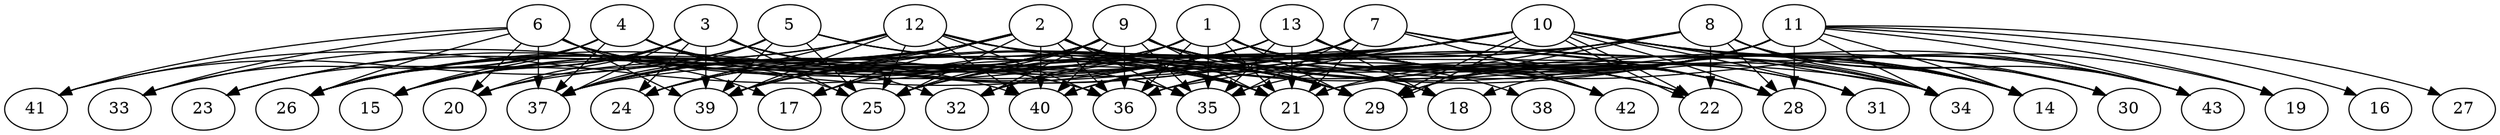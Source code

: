 // DAG (tier=3-complex, mode=compute, n=43, ccr=0.499, fat=0.805, density=0.742, regular=0.283, jump=0.225, mindata=1048576, maxdata=16777216)
// DAG automatically generated by daggen at Sun Aug 24 16:33:35 2025
// /home/ermia/Project/Environments/daggen/bin/daggen --dot --ccr 0.499 --fat 0.805 --regular 0.283 --density 0.742 --jump 0.225 --mindata 1048576 --maxdata 16777216 -n 43 
digraph G {
  1 [size="363137210379408", alpha="0.00", expect_size="181568605189704"]
  1 -> 21 [size ="11404782338048"]
  1 -> 22 [size ="11404782338048"]
  1 -> 24 [size ="11404782338048"]
  1 -> 26 [size ="11404782338048"]
  1 -> 28 [size ="11404782338048"]
  1 -> 29 [size ="11404782338048"]
  1 -> 31 [size ="11404782338048"]
  1 -> 32 [size ="11404782338048"]
  1 -> 35 [size ="11404782338048"]
  1 -> 36 [size ="11404782338048"]
  1 -> 37 [size ="11404782338048"]
  1 -> 38 [size ="11404782338048"]
  1 -> 42 [size ="11404782338048"]
  2 [size="548877471930357632", alpha="0.20", expect_size="274438735965178816"]
  2 -> 14 [size ="344027014627328"]
  2 -> 15 [size ="344027014627328"]
  2 -> 17 [size ="344027014627328"]
  2 -> 18 [size ="344027014627328"]
  2 -> 21 [size ="344027014627328"]
  2 -> 22 [size ="344027014627328"]
  2 -> 23 [size ="344027014627328"]
  2 -> 24 [size ="344027014627328"]
  2 -> 25 [size ="344027014627328"]
  2 -> 26 [size ="344027014627328"]
  2 -> 29 [size ="344027014627328"]
  2 -> 34 [size ="344027014627328"]
  2 -> 35 [size ="344027014627328"]
  2 -> 36 [size ="344027014627328"]
  2 -> 37 [size ="344027014627328"]
  2 -> 39 [size ="344027014627328"]
  2 -> 40 [size ="344027014627328"]
  3 [size="2267117421643258368", alpha="0.15", expect_size="1133558710821629184"]
  3 -> 15 [size ="1324176132538368"]
  3 -> 20 [size ="1324176132538368"]
  3 -> 22 [size ="1324176132538368"]
  3 -> 23 [size ="1324176132538368"]
  3 -> 24 [size ="1324176132538368"]
  3 -> 25 [size ="1324176132538368"]
  3 -> 26 [size ="1324176132538368"]
  3 -> 28 [size ="1324176132538368"]
  3 -> 29 [size ="1324176132538368"]
  3 -> 35 [size ="1324176132538368"]
  3 -> 37 [size ="1324176132538368"]
  3 -> 39 [size ="1324176132538368"]
  4 [size="6025070782072225792", alpha="0.19", expect_size="3012535391036112896"]
  4 -> 15 [size ="26488950751232"]
  4 -> 25 [size ="26488950751232"]
  4 -> 26 [size ="26488950751232"]
  4 -> 29 [size ="26488950751232"]
  4 -> 32 [size ="26488950751232"]
  4 -> 33 [size ="26488950751232"]
  4 -> 35 [size ="26488950751232"]
  4 -> 36 [size ="26488950751232"]
  4 -> 37 [size ="26488950751232"]
  5 [size="1715313096173551616", alpha="0.07", expect_size="857656548086775808"]
  5 -> 18 [size ="11463544537088"]
  5 -> 21 [size ="11463544537088"]
  5 -> 25 [size ="11463544537088"]
  5 -> 26 [size ="11463544537088"]
  5 -> 29 [size ="11463544537088"]
  5 -> 37 [size ="11463544537088"]
  5 -> 39 [size ="11463544537088"]
  5 -> 41 [size ="11463544537088"]
  6 [size="252451306192242737152", alpha="0.17", expect_size="126225653096121368576"]
  6 -> 17 [size ="319552143491072"]
  6 -> 20 [size ="319552143491072"]
  6 -> 21 [size ="319552143491072"]
  6 -> 26 [size ="319552143491072"]
  6 -> 33 [size ="319552143491072"]
  6 -> 36 [size ="319552143491072"]
  6 -> 37 [size ="319552143491072"]
  6 -> 39 [size ="319552143491072"]
  6 -> 40 [size ="319552143491072"]
  6 -> 41 [size ="319552143491072"]
  7 [size="41131649607888011264", alpha="0.14", expect_size="20565824803944005632"]
  7 -> 14 [size ="95325129801728"]
  7 -> 21 [size ="95325129801728"]
  7 -> 25 [size ="95325129801728"]
  7 -> 26 [size ="95325129801728"]
  7 -> 34 [size ="95325129801728"]
  7 -> 35 [size ="95325129801728"]
  7 -> 37 [size ="95325129801728"]
  7 -> 40 [size ="95325129801728"]
  7 -> 42 [size ="95325129801728"]
  7 -> 43 [size ="95325129801728"]
  8 [size="579735031219148", alpha="0.00", expect_size="289867515609574"]
  8 -> 14 [size ="11016893104128"]
  8 -> 21 [size ="11016893104128"]
  8 -> 22 [size ="11016893104128"]
  8 -> 28 [size ="11016893104128"]
  8 -> 29 [size ="11016893104128"]
  8 -> 30 [size ="11016893104128"]
  8 -> 34 [size ="11016893104128"]
  8 -> 36 [size ="11016893104128"]
  8 -> 37 [size ="11016893104128"]
  8 -> 40 [size ="11016893104128"]
  8 -> 43 [size ="11016893104128"]
  9 [size="94109947806416371712", alpha="0.11", expect_size="47054973903208185856"]
  9 -> 14 [size ="165518677901312"]
  9 -> 15 [size ="165518677901312"]
  9 -> 17 [size ="165518677901312"]
  9 -> 20 [size ="165518677901312"]
  9 -> 21 [size ="165518677901312"]
  9 -> 22 [size ="165518677901312"]
  9 -> 25 [size ="165518677901312"]
  9 -> 26 [size ="165518677901312"]
  9 -> 28 [size ="165518677901312"]
  9 -> 29 [size ="165518677901312"]
  9 -> 30 [size ="165518677901312"]
  9 -> 32 [size ="165518677901312"]
  9 -> 35 [size ="165518677901312"]
  9 -> 36 [size ="165518677901312"]
  9 -> 39 [size ="165518677901312"]
  9 -> 40 [size ="165518677901312"]
  9 -> 41 [size ="165518677901312"]
  9 -> 42 [size ="165518677901312"]
  10 [size="285232541836293056", alpha="0.04", expect_size="142616270918146528"]
  10 -> 14 [size ="539020543131648"]
  10 -> 17 [size ="539020543131648"]
  10 -> 19 [size ="539020543131648"]
  10 -> 20 [size ="539020543131648"]
  10 -> 22 [size ="539020543131648"]
  10 -> 22 [size ="539020543131648"]
  10 -> 25 [size ="539020543131648"]
  10 -> 28 [size ="539020543131648"]
  10 -> 29 [size ="539020543131648"]
  10 -> 29 [size ="539020543131648"]
  10 -> 30 [size ="539020543131648"]
  10 -> 31 [size ="539020543131648"]
  10 -> 32 [size ="539020543131648"]
  10 -> 34 [size ="539020543131648"]
  10 -> 36 [size ="539020543131648"]
  10 -> 39 [size ="539020543131648"]
  10 -> 40 [size ="539020543131648"]
  10 -> 43 [size ="539020543131648"]
  11 [size="594047892814365056", alpha="0.12", expect_size="297023946407182528"]
  11 -> 14 [size ="795316953546752"]
  11 -> 16 [size ="795316953546752"]
  11 -> 18 [size ="795316953546752"]
  11 -> 19 [size ="795316953546752"]
  11 -> 21 [size ="795316953546752"]
  11 -> 25 [size ="795316953546752"]
  11 -> 27 [size ="795316953546752"]
  11 -> 28 [size ="795316953546752"]
  11 -> 29 [size ="795316953546752"]
  11 -> 34 [size ="795316953546752"]
  11 -> 35 [size ="795316953546752"]
  11 -> 36 [size ="795316953546752"]
  11 -> 39 [size ="795316953546752"]
  11 -> 43 [size ="795316953546752"]
  12 [size="2962167694341079", alpha="0.03", expect_size="1481083847170539"]
  12 -> 21 [size ="74644258291712"]
  12 -> 23 [size ="74644258291712"]
  12 -> 24 [size ="74644258291712"]
  12 -> 25 [size ="74644258291712"]
  12 -> 26 [size ="74644258291712"]
  12 -> 28 [size ="74644258291712"]
  12 -> 34 [size ="74644258291712"]
  12 -> 36 [size ="74644258291712"]
  12 -> 39 [size ="74644258291712"]
  12 -> 40 [size ="74644258291712"]
  13 [size="40839505219449520128", alpha="0.10", expect_size="20419752609724760064"]
  13 -> 14 [size ="94873218711552"]
  13 -> 15 [size ="94873218711552"]
  13 -> 18 [size ="94873218711552"]
  13 -> 21 [size ="94873218711552"]
  13 -> 24 [size ="94873218711552"]
  13 -> 28 [size ="94873218711552"]
  13 -> 31 [size ="94873218711552"]
  13 -> 33 [size ="94873218711552"]
  13 -> 34 [size ="94873218711552"]
  13 -> 35 [size ="94873218711552"]
  13 -> 37 [size ="94873218711552"]
  13 -> 39 [size ="94873218711552"]
  13 -> 42 [size ="94873218711552"]
  13 -> 43 [size ="94873218711552"]
  14 [size="712669174507529472", alpha="0.10", expect_size="356334587253764736"]
  15 [size="1824979416187504951296", alpha="0.14", expect_size="912489708093752475648"]
  16 [size="57232258648613072", alpha="0.18", expect_size="28616129324306536"]
  17 [size="3230936809333460480", alpha="0.04", expect_size="1615468404666730240"]
  18 [size="759377892732452224", alpha="0.08", expect_size="379688946366226112"]
  19 [size="157958505599258752", alpha="0.06", expect_size="78979252799629376"]
  20 [size="4064517961706001408", alpha="0.02", expect_size="2032258980853000704"]
  21 [size="4432990670024461312", alpha="0.03", expect_size="2216495335012230656"]
  22 [size="2697515573319083008", alpha="0.07", expect_size="1348757786659541504"]
  23 [size="2821870822883328000000", alpha="0.10", expect_size="1410935411441664000000"]
  24 [size="1365420326280648196096", alpha="0.08", expect_size="682710163140324098048"]
  25 [size="953247339137617362944", alpha="0.08", expect_size="476623669568808681472"]
  26 [size="845983241238681856", alpha="0.02", expect_size="422991620619340928"]
  27 [size="24840509330002692", alpha="0.08", expect_size="12420254665001346"]
  28 [size="1052056589198605824", alpha="0.04", expect_size="526028294599302912"]
  29 [size="920905107992248192", alpha="0.08", expect_size="460452553996124096"]
  30 [size="5923924549212045312", alpha="0.18", expect_size="2961962274606022656"]
  31 [size="3403809588003209216000", alpha="0.11", expect_size="1701904794001604608000"]
  32 [size="44344470746758280", alpha="0.03", expect_size="22172235373379140"]
  33 [size="1997640005687826944", alpha="0.12", expect_size="998820002843913472"]
  34 [size="897823319494034980864", alpha="0.19", expect_size="448911659747017490432"]
  35 [size="1269259681418485", alpha="0.11", expect_size="634629840709242"]
  36 [size="5626074579857138688", alpha="0.15", expect_size="2813037289928569344"]
  37 [size="3971454972142288896000", alpha="0.20", expect_size="1985727486071144448000"]
  38 [size="243288208894712992", alpha="0.01", expect_size="121644104447356496"]
  39 [size="1784904789215846334464", alpha="0.06", expect_size="892452394607923167232"]
  40 [size="1194732449125000", alpha="0.15", expect_size="597366224562500"]
  41 [size="901190392056541", alpha="0.11", expect_size="450595196028270"]
  42 [size="3249171672020775", alpha="0.09", expect_size="1624585836010387"]
  43 [size="73301655477626601472", alpha="0.03", expect_size="36650827738813300736"]
}